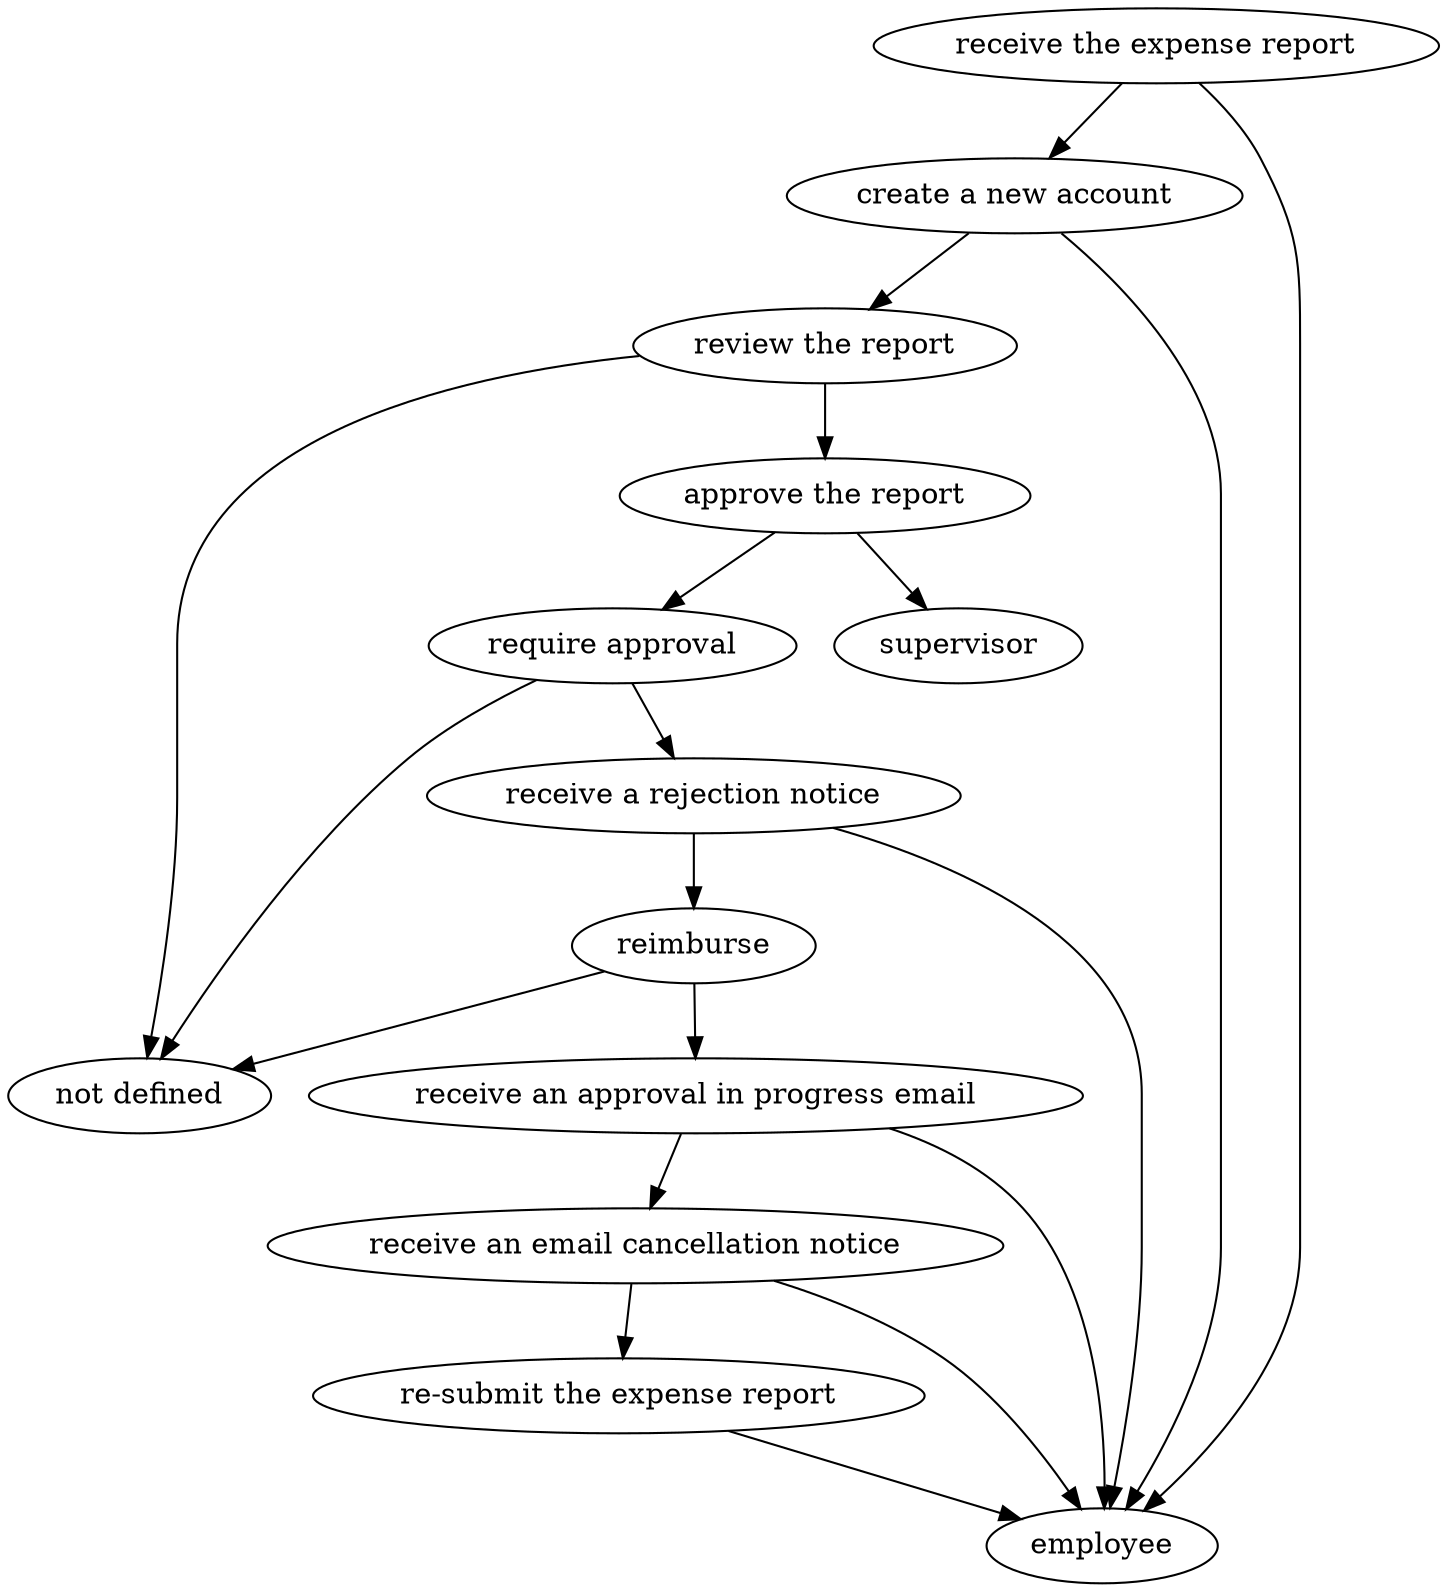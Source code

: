 strict digraph "doc-9.5" {
	graph [name="doc-9.5"];
	"receive the expense report"	[attrs="{'type': 'Activity', 'label': 'receive the expense report'}"];
	"create a new account"	[attrs="{'type': 'Activity', 'label': 'create a new account'}"];
	"receive the expense report" -> "create a new account"	[attrs="{'type': 'flow', 'label': 'flow'}"];
	employee	[attrs="{'type': 'Actor', 'label': 'employee'}"];
	"receive the expense report" -> employee	[attrs="{'type': 'actor performer', 'label': 'actor performer'}"];
	"review the report"	[attrs="{'type': 'Activity', 'label': 'review the report'}"];
	"create a new account" -> "review the report"	[attrs="{'type': 'flow', 'label': 'flow'}"];
	"create a new account" -> employee	[attrs="{'type': 'actor performer', 'label': 'actor performer'}"];
	"approve the report"	[attrs="{'type': 'Activity', 'label': 'approve the report'}"];
	"review the report" -> "approve the report"	[attrs="{'type': 'flow', 'label': 'flow'}"];
	"not defined"	[attrs="{'type': 'Actor', 'label': 'not defined'}"];
	"review the report" -> "not defined"	[attrs="{'type': 'actor performer', 'label': 'actor performer'}"];
	"require approval"	[attrs="{'type': 'Activity', 'label': 'require approval'}"];
	"approve the report" -> "require approval"	[attrs="{'type': 'flow', 'label': 'flow'}"];
	supervisor	[attrs="{'type': 'Actor', 'label': 'supervisor'}"];
	"approve the report" -> supervisor	[attrs="{'type': 'actor performer', 'label': 'actor performer'}"];
	"receive a rejection notice"	[attrs="{'type': 'Activity', 'label': 'receive a rejection notice'}"];
	"require approval" -> "receive a rejection notice"	[attrs="{'type': 'flow', 'label': 'flow'}"];
	"require approval" -> "not defined"	[attrs="{'type': 'actor performer', 'label': 'actor performer'}"];
	reimburse	[attrs="{'type': 'Activity', 'label': 'reimburse'}"];
	"receive a rejection notice" -> reimburse	[attrs="{'type': 'flow', 'label': 'flow'}"];
	"receive a rejection notice" -> employee	[attrs="{'type': 'actor performer', 'label': 'actor performer'}"];
	"receive an approval in progress email"	[attrs="{'type': 'Activity', 'label': 'receive an approval in progress email'}"];
	reimburse -> "receive an approval in progress email"	[attrs="{'type': 'flow', 'label': 'flow'}"];
	reimburse -> "not defined"	[attrs="{'type': 'actor performer', 'label': 'actor performer'}"];
	"receive an email cancellation notice"	[attrs="{'type': 'Activity', 'label': 'receive an email cancellation notice'}"];
	"receive an approval in progress email" -> "receive an email cancellation notice"	[attrs="{'type': 'flow', 'label': 'flow'}"];
	"receive an approval in progress email" -> employee	[attrs="{'type': 'actor performer', 'label': 'actor performer'}"];
	"re-submit the expense report"	[attrs="{'type': 'Activity', 'label': 're-submit the expense report'}"];
	"receive an email cancellation notice" -> "re-submit the expense report"	[attrs="{'type': 'flow', 'label': 'flow'}"];
	"receive an email cancellation notice" -> employee	[attrs="{'type': 'actor performer', 'label': 'actor performer'}"];
	"re-submit the expense report" -> employee	[attrs="{'type': 'actor performer', 'label': 'actor performer'}"];
}
